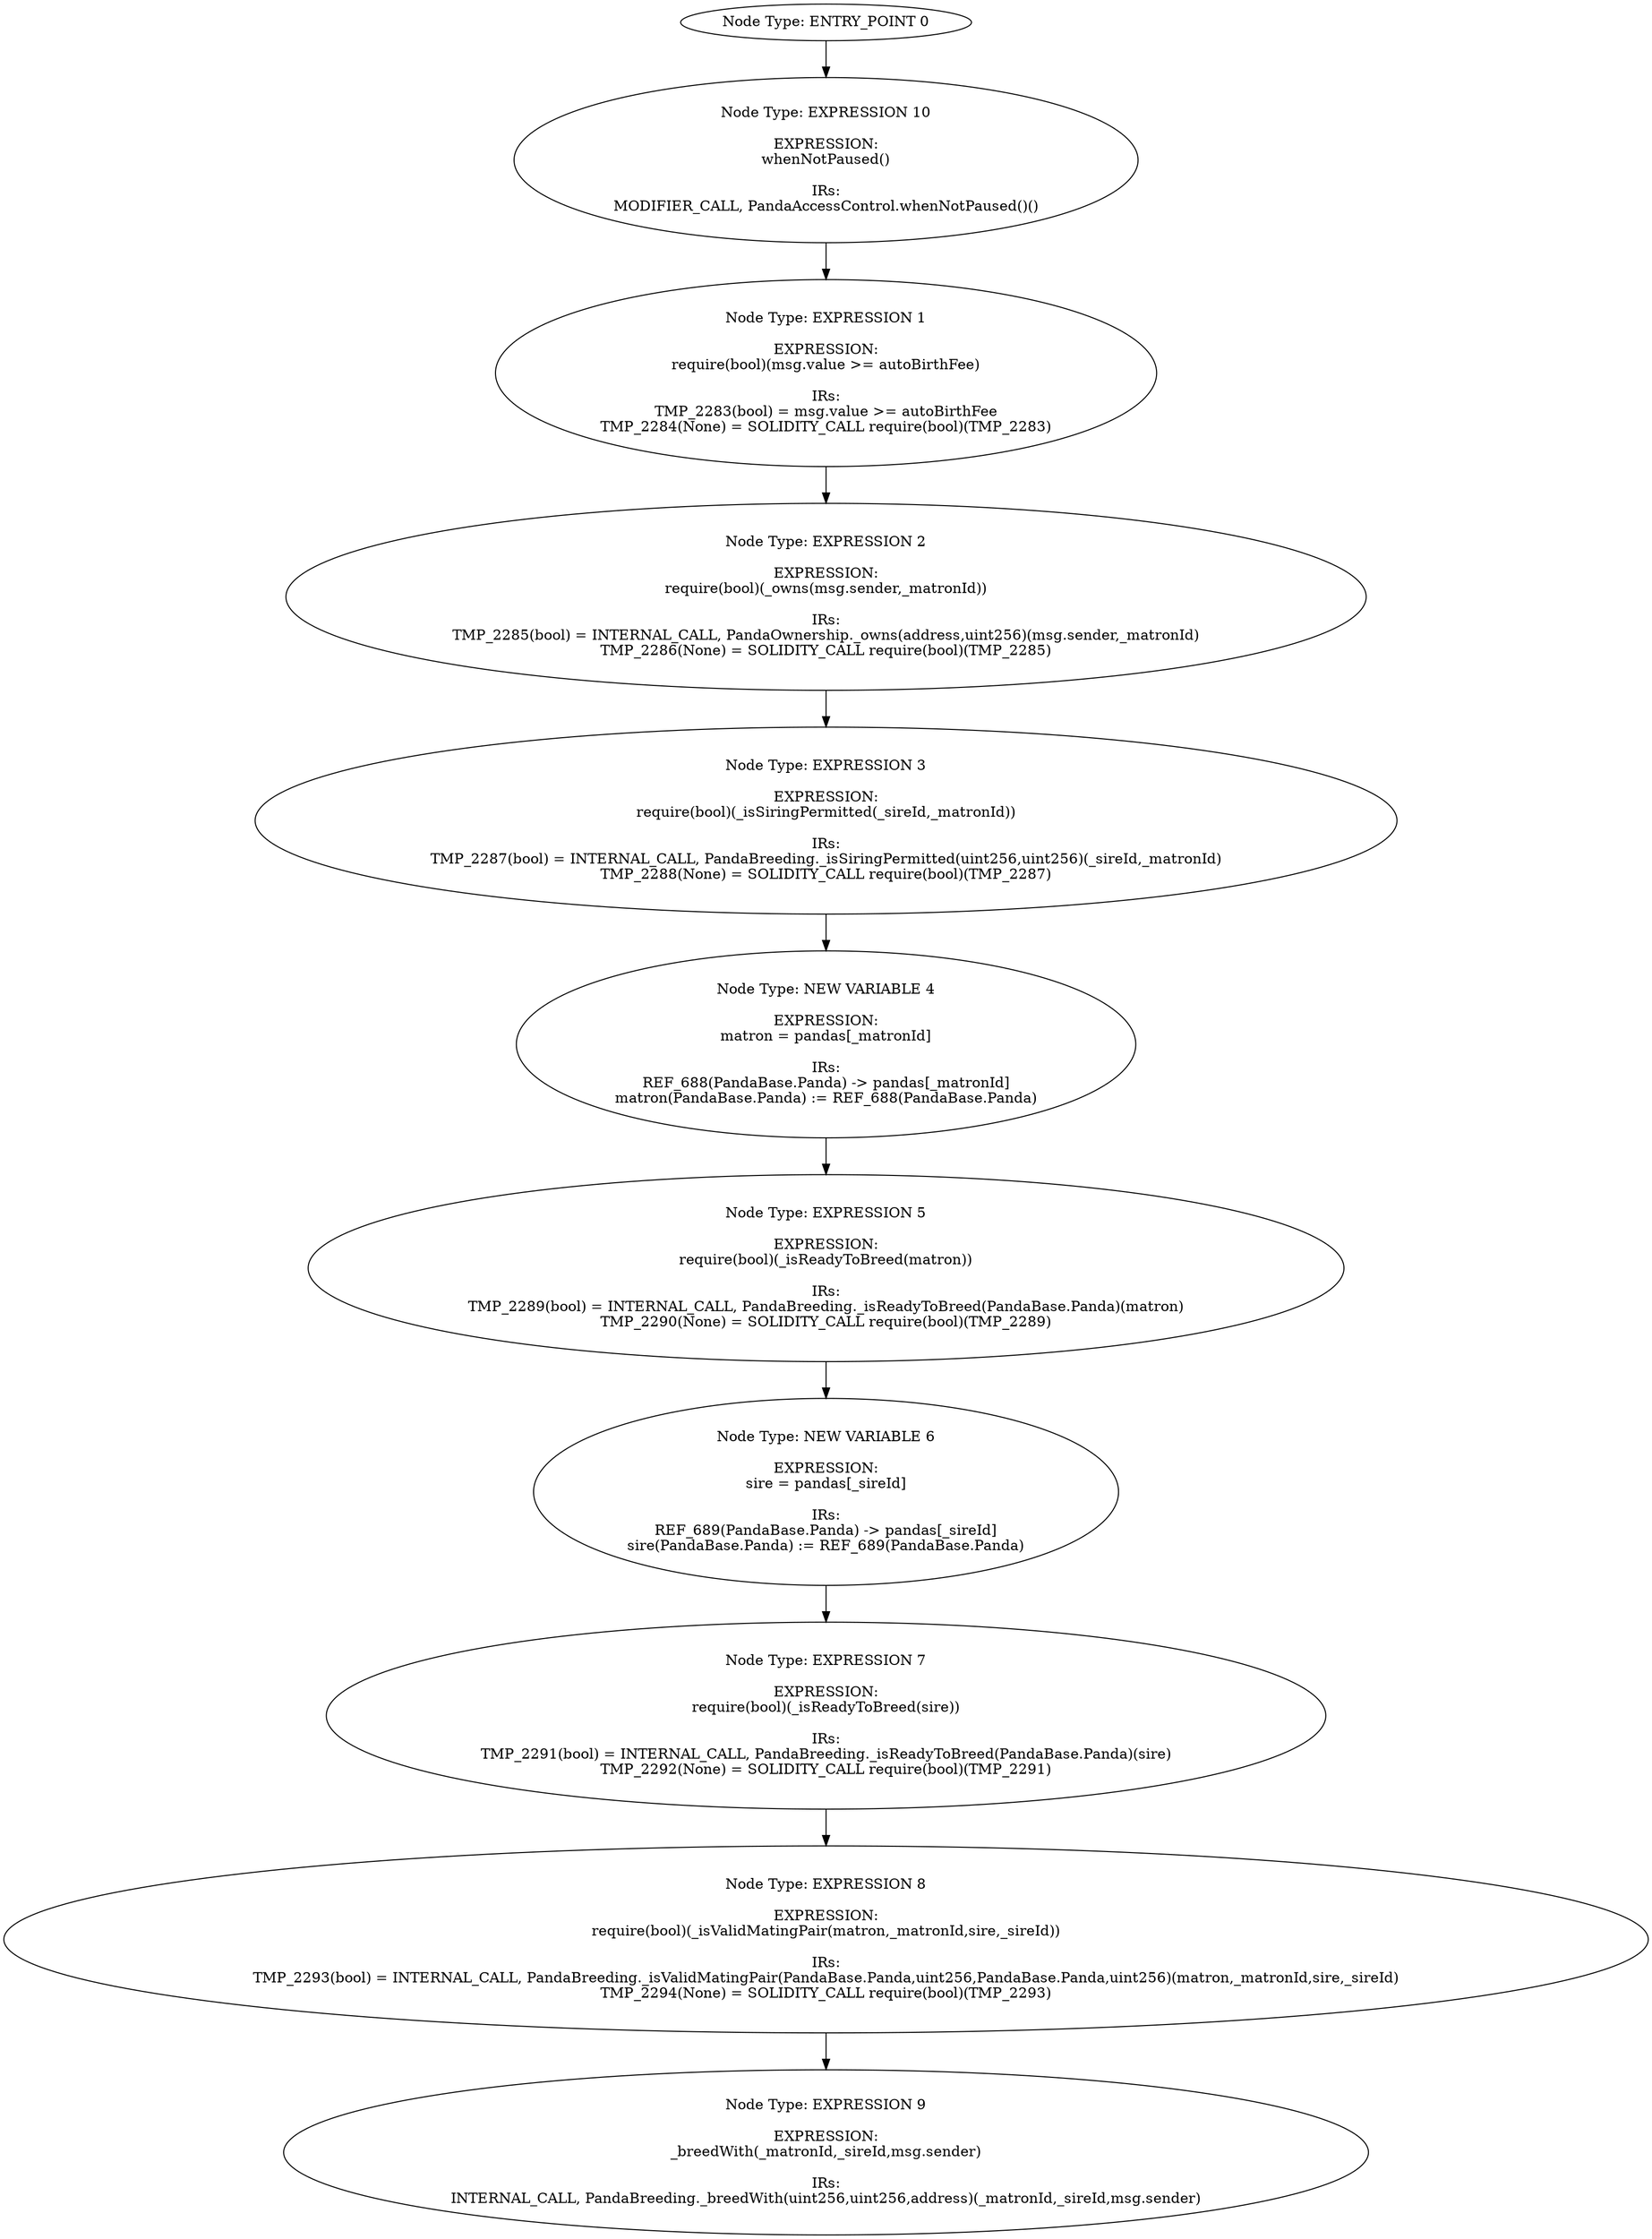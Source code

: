 digraph{
0[label="Node Type: ENTRY_POINT 0
"];
0->10;
1[label="Node Type: EXPRESSION 1

EXPRESSION:
require(bool)(msg.value >= autoBirthFee)

IRs:
TMP_2283(bool) = msg.value >= autoBirthFee
TMP_2284(None) = SOLIDITY_CALL require(bool)(TMP_2283)"];
1->2;
2[label="Node Type: EXPRESSION 2

EXPRESSION:
require(bool)(_owns(msg.sender,_matronId))

IRs:
TMP_2285(bool) = INTERNAL_CALL, PandaOwnership._owns(address,uint256)(msg.sender,_matronId)
TMP_2286(None) = SOLIDITY_CALL require(bool)(TMP_2285)"];
2->3;
3[label="Node Type: EXPRESSION 3

EXPRESSION:
require(bool)(_isSiringPermitted(_sireId,_matronId))

IRs:
TMP_2287(bool) = INTERNAL_CALL, PandaBreeding._isSiringPermitted(uint256,uint256)(_sireId,_matronId)
TMP_2288(None) = SOLIDITY_CALL require(bool)(TMP_2287)"];
3->4;
4[label="Node Type: NEW VARIABLE 4

EXPRESSION:
matron = pandas[_matronId]

IRs:
REF_688(PandaBase.Panda) -> pandas[_matronId]
matron(PandaBase.Panda) := REF_688(PandaBase.Panda)"];
4->5;
5[label="Node Type: EXPRESSION 5

EXPRESSION:
require(bool)(_isReadyToBreed(matron))

IRs:
TMP_2289(bool) = INTERNAL_CALL, PandaBreeding._isReadyToBreed(PandaBase.Panda)(matron)
TMP_2290(None) = SOLIDITY_CALL require(bool)(TMP_2289)"];
5->6;
6[label="Node Type: NEW VARIABLE 6

EXPRESSION:
sire = pandas[_sireId]

IRs:
REF_689(PandaBase.Panda) -> pandas[_sireId]
sire(PandaBase.Panda) := REF_689(PandaBase.Panda)"];
6->7;
7[label="Node Type: EXPRESSION 7

EXPRESSION:
require(bool)(_isReadyToBreed(sire))

IRs:
TMP_2291(bool) = INTERNAL_CALL, PandaBreeding._isReadyToBreed(PandaBase.Panda)(sire)
TMP_2292(None) = SOLIDITY_CALL require(bool)(TMP_2291)"];
7->8;
8[label="Node Type: EXPRESSION 8

EXPRESSION:
require(bool)(_isValidMatingPair(matron,_matronId,sire,_sireId))

IRs:
TMP_2293(bool) = INTERNAL_CALL, PandaBreeding._isValidMatingPair(PandaBase.Panda,uint256,PandaBase.Panda,uint256)(matron,_matronId,sire,_sireId)
TMP_2294(None) = SOLIDITY_CALL require(bool)(TMP_2293)"];
8->9;
9[label="Node Type: EXPRESSION 9

EXPRESSION:
_breedWith(_matronId,_sireId,msg.sender)

IRs:
INTERNAL_CALL, PandaBreeding._breedWith(uint256,uint256,address)(_matronId,_sireId,msg.sender)"];
10[label="Node Type: EXPRESSION 10

EXPRESSION:
whenNotPaused()

IRs:
MODIFIER_CALL, PandaAccessControl.whenNotPaused()()"];
10->1;
}
